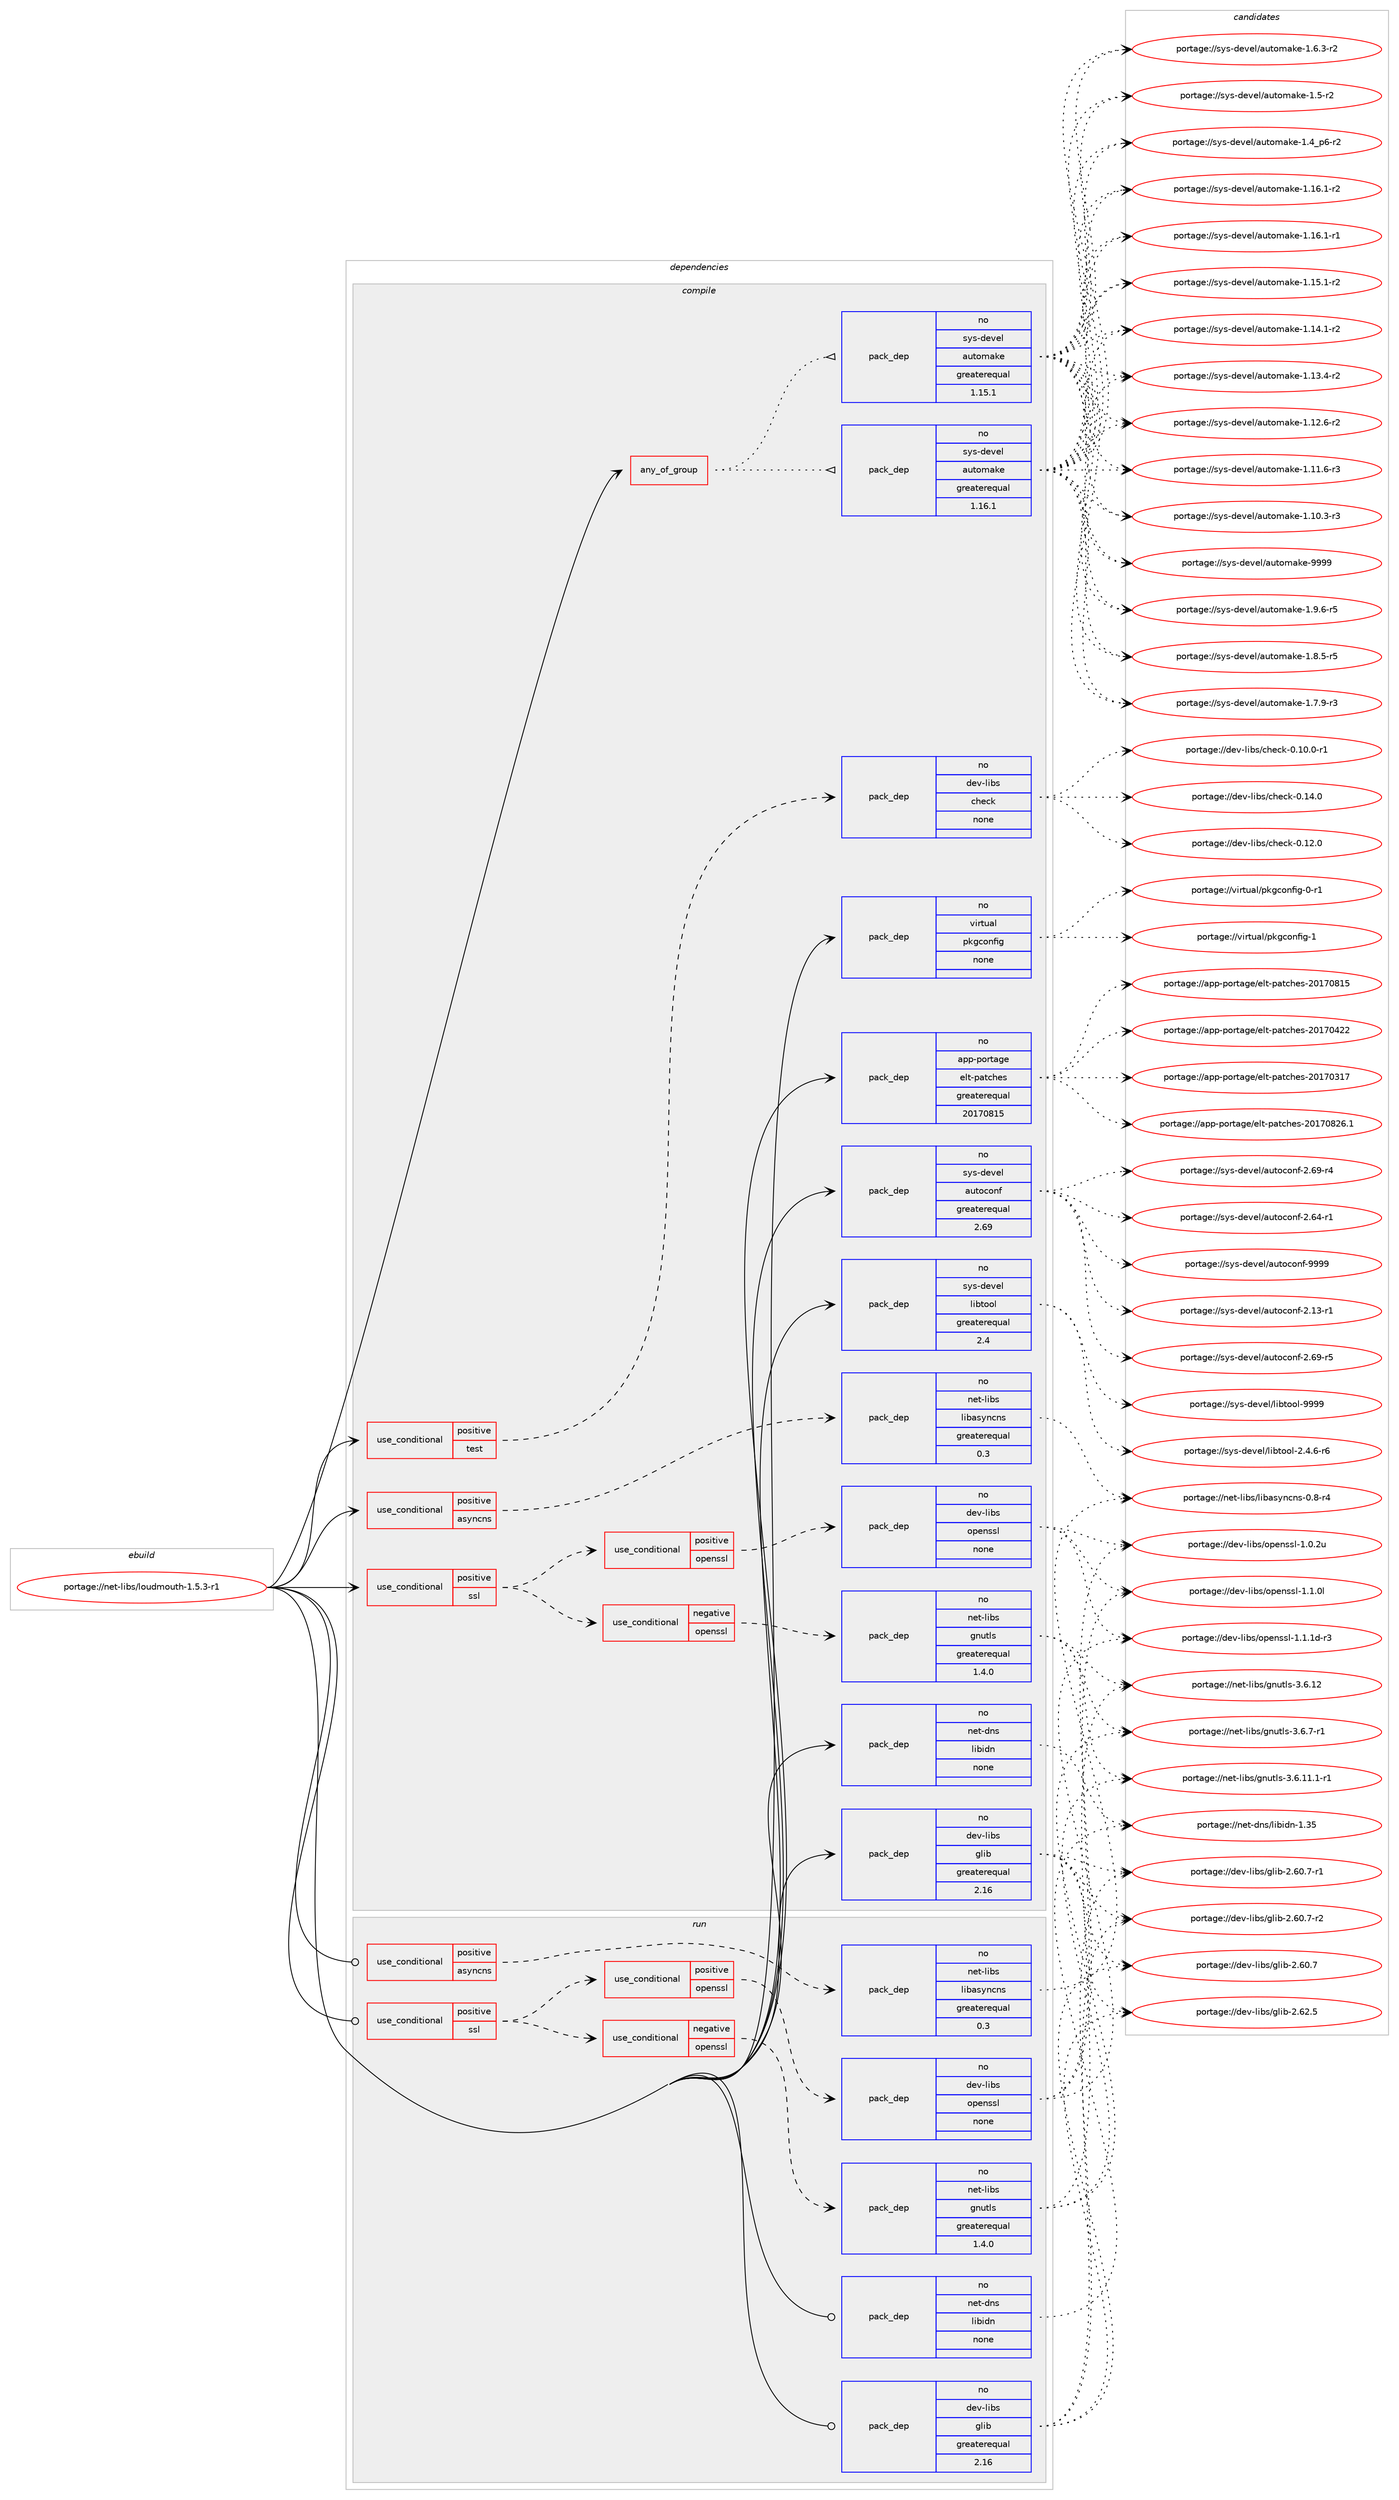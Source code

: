 digraph prolog {

# *************
# Graph options
# *************

newrank=true;
concentrate=true;
compound=true;
graph [rankdir=LR,fontname=Helvetica,fontsize=10,ranksep=1.5];#, ranksep=2.5, nodesep=0.2];
edge  [arrowhead=vee];
node  [fontname=Helvetica,fontsize=10];

# **********
# The ebuild
# **********

subgraph cluster_leftcol {
color=gray;
rank=same;
label=<<i>ebuild</i>>;
id [label="portage://net-libs/loudmouth-1.5.3-r1", color=red, width=4, href="../net-libs/loudmouth-1.5.3-r1.svg"];
}

# ****************
# The dependencies
# ****************

subgraph cluster_midcol {
color=gray;
label=<<i>dependencies</i>>;
subgraph cluster_compile {
fillcolor="#eeeeee";
style=filled;
label=<<i>compile</i>>;
subgraph any1142 {
dependency58500 [label=<<TABLE BORDER="0" CELLBORDER="1" CELLSPACING="0" CELLPADDING="4"><TR><TD CELLPADDING="10">any_of_group</TD></TR></TABLE>>, shape=none, color=red];subgraph pack45720 {
dependency58501 [label=<<TABLE BORDER="0" CELLBORDER="1" CELLSPACING="0" CELLPADDING="4" WIDTH="220"><TR><TD ROWSPAN="6" CELLPADDING="30">pack_dep</TD></TR><TR><TD WIDTH="110">no</TD></TR><TR><TD>sys-devel</TD></TR><TR><TD>automake</TD></TR><TR><TD>greaterequal</TD></TR><TR><TD>1.16.1</TD></TR></TABLE>>, shape=none, color=blue];
}
dependency58500:e -> dependency58501:w [weight=20,style="dotted",arrowhead="oinv"];
subgraph pack45721 {
dependency58502 [label=<<TABLE BORDER="0" CELLBORDER="1" CELLSPACING="0" CELLPADDING="4" WIDTH="220"><TR><TD ROWSPAN="6" CELLPADDING="30">pack_dep</TD></TR><TR><TD WIDTH="110">no</TD></TR><TR><TD>sys-devel</TD></TR><TR><TD>automake</TD></TR><TR><TD>greaterequal</TD></TR><TR><TD>1.15.1</TD></TR></TABLE>>, shape=none, color=blue];
}
dependency58500:e -> dependency58502:w [weight=20,style="dotted",arrowhead="oinv"];
}
id:e -> dependency58500:w [weight=20,style="solid",arrowhead="vee"];
subgraph cond11617 {
dependency58503 [label=<<TABLE BORDER="0" CELLBORDER="1" CELLSPACING="0" CELLPADDING="4"><TR><TD ROWSPAN="3" CELLPADDING="10">use_conditional</TD></TR><TR><TD>positive</TD></TR><TR><TD>asyncns</TD></TR></TABLE>>, shape=none, color=red];
subgraph pack45722 {
dependency58504 [label=<<TABLE BORDER="0" CELLBORDER="1" CELLSPACING="0" CELLPADDING="4" WIDTH="220"><TR><TD ROWSPAN="6" CELLPADDING="30">pack_dep</TD></TR><TR><TD WIDTH="110">no</TD></TR><TR><TD>net-libs</TD></TR><TR><TD>libasyncns</TD></TR><TR><TD>greaterequal</TD></TR><TR><TD>0.3</TD></TR></TABLE>>, shape=none, color=blue];
}
dependency58503:e -> dependency58504:w [weight=20,style="dashed",arrowhead="vee"];
}
id:e -> dependency58503:w [weight=20,style="solid",arrowhead="vee"];
subgraph cond11618 {
dependency58505 [label=<<TABLE BORDER="0" CELLBORDER="1" CELLSPACING="0" CELLPADDING="4"><TR><TD ROWSPAN="3" CELLPADDING="10">use_conditional</TD></TR><TR><TD>positive</TD></TR><TR><TD>ssl</TD></TR></TABLE>>, shape=none, color=red];
subgraph cond11619 {
dependency58506 [label=<<TABLE BORDER="0" CELLBORDER="1" CELLSPACING="0" CELLPADDING="4"><TR><TD ROWSPAN="3" CELLPADDING="10">use_conditional</TD></TR><TR><TD>negative</TD></TR><TR><TD>openssl</TD></TR></TABLE>>, shape=none, color=red];
subgraph pack45723 {
dependency58507 [label=<<TABLE BORDER="0" CELLBORDER="1" CELLSPACING="0" CELLPADDING="4" WIDTH="220"><TR><TD ROWSPAN="6" CELLPADDING="30">pack_dep</TD></TR><TR><TD WIDTH="110">no</TD></TR><TR><TD>net-libs</TD></TR><TR><TD>gnutls</TD></TR><TR><TD>greaterequal</TD></TR><TR><TD>1.4.0</TD></TR></TABLE>>, shape=none, color=blue];
}
dependency58506:e -> dependency58507:w [weight=20,style="dashed",arrowhead="vee"];
}
dependency58505:e -> dependency58506:w [weight=20,style="dashed",arrowhead="vee"];
subgraph cond11620 {
dependency58508 [label=<<TABLE BORDER="0" CELLBORDER="1" CELLSPACING="0" CELLPADDING="4"><TR><TD ROWSPAN="3" CELLPADDING="10">use_conditional</TD></TR><TR><TD>positive</TD></TR><TR><TD>openssl</TD></TR></TABLE>>, shape=none, color=red];
subgraph pack45724 {
dependency58509 [label=<<TABLE BORDER="0" CELLBORDER="1" CELLSPACING="0" CELLPADDING="4" WIDTH="220"><TR><TD ROWSPAN="6" CELLPADDING="30">pack_dep</TD></TR><TR><TD WIDTH="110">no</TD></TR><TR><TD>dev-libs</TD></TR><TR><TD>openssl</TD></TR><TR><TD>none</TD></TR><TR><TD></TD></TR></TABLE>>, shape=none, color=blue];
}
dependency58508:e -> dependency58509:w [weight=20,style="dashed",arrowhead="vee"];
}
dependency58505:e -> dependency58508:w [weight=20,style="dashed",arrowhead="vee"];
}
id:e -> dependency58505:w [weight=20,style="solid",arrowhead="vee"];
subgraph cond11621 {
dependency58510 [label=<<TABLE BORDER="0" CELLBORDER="1" CELLSPACING="0" CELLPADDING="4"><TR><TD ROWSPAN="3" CELLPADDING="10">use_conditional</TD></TR><TR><TD>positive</TD></TR><TR><TD>test</TD></TR></TABLE>>, shape=none, color=red];
subgraph pack45725 {
dependency58511 [label=<<TABLE BORDER="0" CELLBORDER="1" CELLSPACING="0" CELLPADDING="4" WIDTH="220"><TR><TD ROWSPAN="6" CELLPADDING="30">pack_dep</TD></TR><TR><TD WIDTH="110">no</TD></TR><TR><TD>dev-libs</TD></TR><TR><TD>check</TD></TR><TR><TD>none</TD></TR><TR><TD></TD></TR></TABLE>>, shape=none, color=blue];
}
dependency58510:e -> dependency58511:w [weight=20,style="dashed",arrowhead="vee"];
}
id:e -> dependency58510:w [weight=20,style="solid",arrowhead="vee"];
subgraph pack45726 {
dependency58512 [label=<<TABLE BORDER="0" CELLBORDER="1" CELLSPACING="0" CELLPADDING="4" WIDTH="220"><TR><TD ROWSPAN="6" CELLPADDING="30">pack_dep</TD></TR><TR><TD WIDTH="110">no</TD></TR><TR><TD>app-portage</TD></TR><TR><TD>elt-patches</TD></TR><TR><TD>greaterequal</TD></TR><TR><TD>20170815</TD></TR></TABLE>>, shape=none, color=blue];
}
id:e -> dependency58512:w [weight=20,style="solid",arrowhead="vee"];
subgraph pack45727 {
dependency58513 [label=<<TABLE BORDER="0" CELLBORDER="1" CELLSPACING="0" CELLPADDING="4" WIDTH="220"><TR><TD ROWSPAN="6" CELLPADDING="30">pack_dep</TD></TR><TR><TD WIDTH="110">no</TD></TR><TR><TD>dev-libs</TD></TR><TR><TD>glib</TD></TR><TR><TD>greaterequal</TD></TR><TR><TD>2.16</TD></TR></TABLE>>, shape=none, color=blue];
}
id:e -> dependency58513:w [weight=20,style="solid",arrowhead="vee"];
subgraph pack45728 {
dependency58514 [label=<<TABLE BORDER="0" CELLBORDER="1" CELLSPACING="0" CELLPADDING="4" WIDTH="220"><TR><TD ROWSPAN="6" CELLPADDING="30">pack_dep</TD></TR><TR><TD WIDTH="110">no</TD></TR><TR><TD>net-dns</TD></TR><TR><TD>libidn</TD></TR><TR><TD>none</TD></TR><TR><TD></TD></TR></TABLE>>, shape=none, color=blue];
}
id:e -> dependency58514:w [weight=20,style="solid",arrowhead="vee"];
subgraph pack45729 {
dependency58515 [label=<<TABLE BORDER="0" CELLBORDER="1" CELLSPACING="0" CELLPADDING="4" WIDTH="220"><TR><TD ROWSPAN="6" CELLPADDING="30">pack_dep</TD></TR><TR><TD WIDTH="110">no</TD></TR><TR><TD>sys-devel</TD></TR><TR><TD>autoconf</TD></TR><TR><TD>greaterequal</TD></TR><TR><TD>2.69</TD></TR></TABLE>>, shape=none, color=blue];
}
id:e -> dependency58515:w [weight=20,style="solid",arrowhead="vee"];
subgraph pack45730 {
dependency58516 [label=<<TABLE BORDER="0" CELLBORDER="1" CELLSPACING="0" CELLPADDING="4" WIDTH="220"><TR><TD ROWSPAN="6" CELLPADDING="30">pack_dep</TD></TR><TR><TD WIDTH="110">no</TD></TR><TR><TD>sys-devel</TD></TR><TR><TD>libtool</TD></TR><TR><TD>greaterequal</TD></TR><TR><TD>2.4</TD></TR></TABLE>>, shape=none, color=blue];
}
id:e -> dependency58516:w [weight=20,style="solid",arrowhead="vee"];
subgraph pack45731 {
dependency58517 [label=<<TABLE BORDER="0" CELLBORDER="1" CELLSPACING="0" CELLPADDING="4" WIDTH="220"><TR><TD ROWSPAN="6" CELLPADDING="30">pack_dep</TD></TR><TR><TD WIDTH="110">no</TD></TR><TR><TD>virtual</TD></TR><TR><TD>pkgconfig</TD></TR><TR><TD>none</TD></TR><TR><TD></TD></TR></TABLE>>, shape=none, color=blue];
}
id:e -> dependency58517:w [weight=20,style="solid",arrowhead="vee"];
}
subgraph cluster_compileandrun {
fillcolor="#eeeeee";
style=filled;
label=<<i>compile and run</i>>;
}
subgraph cluster_run {
fillcolor="#eeeeee";
style=filled;
label=<<i>run</i>>;
subgraph cond11622 {
dependency58518 [label=<<TABLE BORDER="0" CELLBORDER="1" CELLSPACING="0" CELLPADDING="4"><TR><TD ROWSPAN="3" CELLPADDING="10">use_conditional</TD></TR><TR><TD>positive</TD></TR><TR><TD>asyncns</TD></TR></TABLE>>, shape=none, color=red];
subgraph pack45732 {
dependency58519 [label=<<TABLE BORDER="0" CELLBORDER="1" CELLSPACING="0" CELLPADDING="4" WIDTH="220"><TR><TD ROWSPAN="6" CELLPADDING="30">pack_dep</TD></TR><TR><TD WIDTH="110">no</TD></TR><TR><TD>net-libs</TD></TR><TR><TD>libasyncns</TD></TR><TR><TD>greaterequal</TD></TR><TR><TD>0.3</TD></TR></TABLE>>, shape=none, color=blue];
}
dependency58518:e -> dependency58519:w [weight=20,style="dashed",arrowhead="vee"];
}
id:e -> dependency58518:w [weight=20,style="solid",arrowhead="odot"];
subgraph cond11623 {
dependency58520 [label=<<TABLE BORDER="0" CELLBORDER="1" CELLSPACING="0" CELLPADDING="4"><TR><TD ROWSPAN="3" CELLPADDING="10">use_conditional</TD></TR><TR><TD>positive</TD></TR><TR><TD>ssl</TD></TR></TABLE>>, shape=none, color=red];
subgraph cond11624 {
dependency58521 [label=<<TABLE BORDER="0" CELLBORDER="1" CELLSPACING="0" CELLPADDING="4"><TR><TD ROWSPAN="3" CELLPADDING="10">use_conditional</TD></TR><TR><TD>negative</TD></TR><TR><TD>openssl</TD></TR></TABLE>>, shape=none, color=red];
subgraph pack45733 {
dependency58522 [label=<<TABLE BORDER="0" CELLBORDER="1" CELLSPACING="0" CELLPADDING="4" WIDTH="220"><TR><TD ROWSPAN="6" CELLPADDING="30">pack_dep</TD></TR><TR><TD WIDTH="110">no</TD></TR><TR><TD>net-libs</TD></TR><TR><TD>gnutls</TD></TR><TR><TD>greaterequal</TD></TR><TR><TD>1.4.0</TD></TR></TABLE>>, shape=none, color=blue];
}
dependency58521:e -> dependency58522:w [weight=20,style="dashed",arrowhead="vee"];
}
dependency58520:e -> dependency58521:w [weight=20,style="dashed",arrowhead="vee"];
subgraph cond11625 {
dependency58523 [label=<<TABLE BORDER="0" CELLBORDER="1" CELLSPACING="0" CELLPADDING="4"><TR><TD ROWSPAN="3" CELLPADDING="10">use_conditional</TD></TR><TR><TD>positive</TD></TR><TR><TD>openssl</TD></TR></TABLE>>, shape=none, color=red];
subgraph pack45734 {
dependency58524 [label=<<TABLE BORDER="0" CELLBORDER="1" CELLSPACING="0" CELLPADDING="4" WIDTH="220"><TR><TD ROWSPAN="6" CELLPADDING="30">pack_dep</TD></TR><TR><TD WIDTH="110">no</TD></TR><TR><TD>dev-libs</TD></TR><TR><TD>openssl</TD></TR><TR><TD>none</TD></TR><TR><TD></TD></TR></TABLE>>, shape=none, color=blue];
}
dependency58523:e -> dependency58524:w [weight=20,style="dashed",arrowhead="vee"];
}
dependency58520:e -> dependency58523:w [weight=20,style="dashed",arrowhead="vee"];
}
id:e -> dependency58520:w [weight=20,style="solid",arrowhead="odot"];
subgraph pack45735 {
dependency58525 [label=<<TABLE BORDER="0" CELLBORDER="1" CELLSPACING="0" CELLPADDING="4" WIDTH="220"><TR><TD ROWSPAN="6" CELLPADDING="30">pack_dep</TD></TR><TR><TD WIDTH="110">no</TD></TR><TR><TD>dev-libs</TD></TR><TR><TD>glib</TD></TR><TR><TD>greaterequal</TD></TR><TR><TD>2.16</TD></TR></TABLE>>, shape=none, color=blue];
}
id:e -> dependency58525:w [weight=20,style="solid",arrowhead="odot"];
subgraph pack45736 {
dependency58526 [label=<<TABLE BORDER="0" CELLBORDER="1" CELLSPACING="0" CELLPADDING="4" WIDTH="220"><TR><TD ROWSPAN="6" CELLPADDING="30">pack_dep</TD></TR><TR><TD WIDTH="110">no</TD></TR><TR><TD>net-dns</TD></TR><TR><TD>libidn</TD></TR><TR><TD>none</TD></TR><TR><TD></TD></TR></TABLE>>, shape=none, color=blue];
}
id:e -> dependency58526:w [weight=20,style="solid",arrowhead="odot"];
}
}

# **************
# The candidates
# **************

subgraph cluster_choices {
rank=same;
color=gray;
label=<<i>candidates</i>>;

subgraph choice45720 {
color=black;
nodesep=1;
choice115121115451001011181011084797117116111109971071014557575757 [label="portage://sys-devel/automake-9999", color=red, width=4,href="../sys-devel/automake-9999.svg"];
choice115121115451001011181011084797117116111109971071014549465746544511453 [label="portage://sys-devel/automake-1.9.6-r5", color=red, width=4,href="../sys-devel/automake-1.9.6-r5.svg"];
choice115121115451001011181011084797117116111109971071014549465646534511453 [label="portage://sys-devel/automake-1.8.5-r5", color=red, width=4,href="../sys-devel/automake-1.8.5-r5.svg"];
choice115121115451001011181011084797117116111109971071014549465546574511451 [label="portage://sys-devel/automake-1.7.9-r3", color=red, width=4,href="../sys-devel/automake-1.7.9-r3.svg"];
choice115121115451001011181011084797117116111109971071014549465446514511450 [label="portage://sys-devel/automake-1.6.3-r2", color=red, width=4,href="../sys-devel/automake-1.6.3-r2.svg"];
choice11512111545100101118101108479711711611110997107101454946534511450 [label="portage://sys-devel/automake-1.5-r2", color=red, width=4,href="../sys-devel/automake-1.5-r2.svg"];
choice115121115451001011181011084797117116111109971071014549465295112544511450 [label="portage://sys-devel/automake-1.4_p6-r2", color=red, width=4,href="../sys-devel/automake-1.4_p6-r2.svg"];
choice11512111545100101118101108479711711611110997107101454946495446494511450 [label="portage://sys-devel/automake-1.16.1-r2", color=red, width=4,href="../sys-devel/automake-1.16.1-r2.svg"];
choice11512111545100101118101108479711711611110997107101454946495446494511449 [label="portage://sys-devel/automake-1.16.1-r1", color=red, width=4,href="../sys-devel/automake-1.16.1-r1.svg"];
choice11512111545100101118101108479711711611110997107101454946495346494511450 [label="portage://sys-devel/automake-1.15.1-r2", color=red, width=4,href="../sys-devel/automake-1.15.1-r2.svg"];
choice11512111545100101118101108479711711611110997107101454946495246494511450 [label="portage://sys-devel/automake-1.14.1-r2", color=red, width=4,href="../sys-devel/automake-1.14.1-r2.svg"];
choice11512111545100101118101108479711711611110997107101454946495146524511450 [label="portage://sys-devel/automake-1.13.4-r2", color=red, width=4,href="../sys-devel/automake-1.13.4-r2.svg"];
choice11512111545100101118101108479711711611110997107101454946495046544511450 [label="portage://sys-devel/automake-1.12.6-r2", color=red, width=4,href="../sys-devel/automake-1.12.6-r2.svg"];
choice11512111545100101118101108479711711611110997107101454946494946544511451 [label="portage://sys-devel/automake-1.11.6-r3", color=red, width=4,href="../sys-devel/automake-1.11.6-r3.svg"];
choice11512111545100101118101108479711711611110997107101454946494846514511451 [label="portage://sys-devel/automake-1.10.3-r3", color=red, width=4,href="../sys-devel/automake-1.10.3-r3.svg"];
dependency58501:e -> choice115121115451001011181011084797117116111109971071014557575757:w [style=dotted,weight="100"];
dependency58501:e -> choice115121115451001011181011084797117116111109971071014549465746544511453:w [style=dotted,weight="100"];
dependency58501:e -> choice115121115451001011181011084797117116111109971071014549465646534511453:w [style=dotted,weight="100"];
dependency58501:e -> choice115121115451001011181011084797117116111109971071014549465546574511451:w [style=dotted,weight="100"];
dependency58501:e -> choice115121115451001011181011084797117116111109971071014549465446514511450:w [style=dotted,weight="100"];
dependency58501:e -> choice11512111545100101118101108479711711611110997107101454946534511450:w [style=dotted,weight="100"];
dependency58501:e -> choice115121115451001011181011084797117116111109971071014549465295112544511450:w [style=dotted,weight="100"];
dependency58501:e -> choice11512111545100101118101108479711711611110997107101454946495446494511450:w [style=dotted,weight="100"];
dependency58501:e -> choice11512111545100101118101108479711711611110997107101454946495446494511449:w [style=dotted,weight="100"];
dependency58501:e -> choice11512111545100101118101108479711711611110997107101454946495346494511450:w [style=dotted,weight="100"];
dependency58501:e -> choice11512111545100101118101108479711711611110997107101454946495246494511450:w [style=dotted,weight="100"];
dependency58501:e -> choice11512111545100101118101108479711711611110997107101454946495146524511450:w [style=dotted,weight="100"];
dependency58501:e -> choice11512111545100101118101108479711711611110997107101454946495046544511450:w [style=dotted,weight="100"];
dependency58501:e -> choice11512111545100101118101108479711711611110997107101454946494946544511451:w [style=dotted,weight="100"];
dependency58501:e -> choice11512111545100101118101108479711711611110997107101454946494846514511451:w [style=dotted,weight="100"];
}
subgraph choice45721 {
color=black;
nodesep=1;
choice115121115451001011181011084797117116111109971071014557575757 [label="portage://sys-devel/automake-9999", color=red, width=4,href="../sys-devel/automake-9999.svg"];
choice115121115451001011181011084797117116111109971071014549465746544511453 [label="portage://sys-devel/automake-1.9.6-r5", color=red, width=4,href="../sys-devel/automake-1.9.6-r5.svg"];
choice115121115451001011181011084797117116111109971071014549465646534511453 [label="portage://sys-devel/automake-1.8.5-r5", color=red, width=4,href="../sys-devel/automake-1.8.5-r5.svg"];
choice115121115451001011181011084797117116111109971071014549465546574511451 [label="portage://sys-devel/automake-1.7.9-r3", color=red, width=4,href="../sys-devel/automake-1.7.9-r3.svg"];
choice115121115451001011181011084797117116111109971071014549465446514511450 [label="portage://sys-devel/automake-1.6.3-r2", color=red, width=4,href="../sys-devel/automake-1.6.3-r2.svg"];
choice11512111545100101118101108479711711611110997107101454946534511450 [label="portage://sys-devel/automake-1.5-r2", color=red, width=4,href="../sys-devel/automake-1.5-r2.svg"];
choice115121115451001011181011084797117116111109971071014549465295112544511450 [label="portage://sys-devel/automake-1.4_p6-r2", color=red, width=4,href="../sys-devel/automake-1.4_p6-r2.svg"];
choice11512111545100101118101108479711711611110997107101454946495446494511450 [label="portage://sys-devel/automake-1.16.1-r2", color=red, width=4,href="../sys-devel/automake-1.16.1-r2.svg"];
choice11512111545100101118101108479711711611110997107101454946495446494511449 [label="portage://sys-devel/automake-1.16.1-r1", color=red, width=4,href="../sys-devel/automake-1.16.1-r1.svg"];
choice11512111545100101118101108479711711611110997107101454946495346494511450 [label="portage://sys-devel/automake-1.15.1-r2", color=red, width=4,href="../sys-devel/automake-1.15.1-r2.svg"];
choice11512111545100101118101108479711711611110997107101454946495246494511450 [label="portage://sys-devel/automake-1.14.1-r2", color=red, width=4,href="../sys-devel/automake-1.14.1-r2.svg"];
choice11512111545100101118101108479711711611110997107101454946495146524511450 [label="portage://sys-devel/automake-1.13.4-r2", color=red, width=4,href="../sys-devel/automake-1.13.4-r2.svg"];
choice11512111545100101118101108479711711611110997107101454946495046544511450 [label="portage://sys-devel/automake-1.12.6-r2", color=red, width=4,href="../sys-devel/automake-1.12.6-r2.svg"];
choice11512111545100101118101108479711711611110997107101454946494946544511451 [label="portage://sys-devel/automake-1.11.6-r3", color=red, width=4,href="../sys-devel/automake-1.11.6-r3.svg"];
choice11512111545100101118101108479711711611110997107101454946494846514511451 [label="portage://sys-devel/automake-1.10.3-r3", color=red, width=4,href="../sys-devel/automake-1.10.3-r3.svg"];
dependency58502:e -> choice115121115451001011181011084797117116111109971071014557575757:w [style=dotted,weight="100"];
dependency58502:e -> choice115121115451001011181011084797117116111109971071014549465746544511453:w [style=dotted,weight="100"];
dependency58502:e -> choice115121115451001011181011084797117116111109971071014549465646534511453:w [style=dotted,weight="100"];
dependency58502:e -> choice115121115451001011181011084797117116111109971071014549465546574511451:w [style=dotted,weight="100"];
dependency58502:e -> choice115121115451001011181011084797117116111109971071014549465446514511450:w [style=dotted,weight="100"];
dependency58502:e -> choice11512111545100101118101108479711711611110997107101454946534511450:w [style=dotted,weight="100"];
dependency58502:e -> choice115121115451001011181011084797117116111109971071014549465295112544511450:w [style=dotted,weight="100"];
dependency58502:e -> choice11512111545100101118101108479711711611110997107101454946495446494511450:w [style=dotted,weight="100"];
dependency58502:e -> choice11512111545100101118101108479711711611110997107101454946495446494511449:w [style=dotted,weight="100"];
dependency58502:e -> choice11512111545100101118101108479711711611110997107101454946495346494511450:w [style=dotted,weight="100"];
dependency58502:e -> choice11512111545100101118101108479711711611110997107101454946495246494511450:w [style=dotted,weight="100"];
dependency58502:e -> choice11512111545100101118101108479711711611110997107101454946495146524511450:w [style=dotted,weight="100"];
dependency58502:e -> choice11512111545100101118101108479711711611110997107101454946495046544511450:w [style=dotted,weight="100"];
dependency58502:e -> choice11512111545100101118101108479711711611110997107101454946494946544511451:w [style=dotted,weight="100"];
dependency58502:e -> choice11512111545100101118101108479711711611110997107101454946494846514511451:w [style=dotted,weight="100"];
}
subgraph choice45722 {
color=black;
nodesep=1;
choice110101116451081059811547108105989711512111099110115454846564511452 [label="portage://net-libs/libasyncns-0.8-r4", color=red, width=4,href="../net-libs/libasyncns-0.8-r4.svg"];
dependency58504:e -> choice110101116451081059811547108105989711512111099110115454846564511452:w [style=dotted,weight="100"];
}
subgraph choice45723 {
color=black;
nodesep=1;
choice1101011164510810598115471031101171161081154551465446554511449 [label="portage://net-libs/gnutls-3.6.7-r1", color=red, width=4,href="../net-libs/gnutls-3.6.7-r1.svg"];
choice11010111645108105981154710311011711610811545514654464950 [label="portage://net-libs/gnutls-3.6.12", color=red, width=4,href="../net-libs/gnutls-3.6.12.svg"];
choice1101011164510810598115471031101171161081154551465446494946494511449 [label="portage://net-libs/gnutls-3.6.11.1-r1", color=red, width=4,href="../net-libs/gnutls-3.6.11.1-r1.svg"];
dependency58507:e -> choice1101011164510810598115471031101171161081154551465446554511449:w [style=dotted,weight="100"];
dependency58507:e -> choice11010111645108105981154710311011711610811545514654464950:w [style=dotted,weight="100"];
dependency58507:e -> choice1101011164510810598115471031101171161081154551465446494946494511449:w [style=dotted,weight="100"];
}
subgraph choice45724 {
color=black;
nodesep=1;
choice1001011184510810598115471111121011101151151084549464946491004511451 [label="portage://dev-libs/openssl-1.1.1d-r3", color=red, width=4,href="../dev-libs/openssl-1.1.1d-r3.svg"];
choice100101118451081059811547111112101110115115108454946494648108 [label="portage://dev-libs/openssl-1.1.0l", color=red, width=4,href="../dev-libs/openssl-1.1.0l.svg"];
choice100101118451081059811547111112101110115115108454946484650117 [label="portage://dev-libs/openssl-1.0.2u", color=red, width=4,href="../dev-libs/openssl-1.0.2u.svg"];
dependency58509:e -> choice1001011184510810598115471111121011101151151084549464946491004511451:w [style=dotted,weight="100"];
dependency58509:e -> choice100101118451081059811547111112101110115115108454946494648108:w [style=dotted,weight="100"];
dependency58509:e -> choice100101118451081059811547111112101110115115108454946484650117:w [style=dotted,weight="100"];
}
subgraph choice45725 {
color=black;
nodesep=1;
choice100101118451081059811547991041019910745484649524648 [label="portage://dev-libs/check-0.14.0", color=red, width=4,href="../dev-libs/check-0.14.0.svg"];
choice100101118451081059811547991041019910745484649504648 [label="portage://dev-libs/check-0.12.0", color=red, width=4,href="../dev-libs/check-0.12.0.svg"];
choice1001011184510810598115479910410199107454846494846484511449 [label="portage://dev-libs/check-0.10.0-r1", color=red, width=4,href="../dev-libs/check-0.10.0-r1.svg"];
dependency58511:e -> choice100101118451081059811547991041019910745484649524648:w [style=dotted,weight="100"];
dependency58511:e -> choice100101118451081059811547991041019910745484649504648:w [style=dotted,weight="100"];
dependency58511:e -> choice1001011184510810598115479910410199107454846494846484511449:w [style=dotted,weight="100"];
}
subgraph choice45726 {
color=black;
nodesep=1;
choice971121124511211111411697103101471011081164511297116991041011154550484955485650544649 [label="portage://app-portage/elt-patches-20170826.1", color=red, width=4,href="../app-portage/elt-patches-20170826.1.svg"];
choice97112112451121111141169710310147101108116451129711699104101115455048495548564953 [label="portage://app-portage/elt-patches-20170815", color=red, width=4,href="../app-portage/elt-patches-20170815.svg"];
choice97112112451121111141169710310147101108116451129711699104101115455048495548525050 [label="portage://app-portage/elt-patches-20170422", color=red, width=4,href="../app-portage/elt-patches-20170422.svg"];
choice97112112451121111141169710310147101108116451129711699104101115455048495548514955 [label="portage://app-portage/elt-patches-20170317", color=red, width=4,href="../app-portage/elt-patches-20170317.svg"];
dependency58512:e -> choice971121124511211111411697103101471011081164511297116991041011154550484955485650544649:w [style=dotted,weight="100"];
dependency58512:e -> choice97112112451121111141169710310147101108116451129711699104101115455048495548564953:w [style=dotted,weight="100"];
dependency58512:e -> choice97112112451121111141169710310147101108116451129711699104101115455048495548525050:w [style=dotted,weight="100"];
dependency58512:e -> choice97112112451121111141169710310147101108116451129711699104101115455048495548514955:w [style=dotted,weight="100"];
}
subgraph choice45727 {
color=black;
nodesep=1;
choice1001011184510810598115471031081059845504654504653 [label="portage://dev-libs/glib-2.62.5", color=red, width=4,href="../dev-libs/glib-2.62.5.svg"];
choice10010111845108105981154710310810598455046544846554511450 [label="portage://dev-libs/glib-2.60.7-r2", color=red, width=4,href="../dev-libs/glib-2.60.7-r2.svg"];
choice10010111845108105981154710310810598455046544846554511449 [label="portage://dev-libs/glib-2.60.7-r1", color=red, width=4,href="../dev-libs/glib-2.60.7-r1.svg"];
choice1001011184510810598115471031081059845504654484655 [label="portage://dev-libs/glib-2.60.7", color=red, width=4,href="../dev-libs/glib-2.60.7.svg"];
dependency58513:e -> choice1001011184510810598115471031081059845504654504653:w [style=dotted,weight="100"];
dependency58513:e -> choice10010111845108105981154710310810598455046544846554511450:w [style=dotted,weight="100"];
dependency58513:e -> choice10010111845108105981154710310810598455046544846554511449:w [style=dotted,weight="100"];
dependency58513:e -> choice1001011184510810598115471031081059845504654484655:w [style=dotted,weight="100"];
}
subgraph choice45728 {
color=black;
nodesep=1;
choice1101011164510011011547108105981051001104549465153 [label="portage://net-dns/libidn-1.35", color=red, width=4,href="../net-dns/libidn-1.35.svg"];
dependency58514:e -> choice1101011164510011011547108105981051001104549465153:w [style=dotted,weight="100"];
}
subgraph choice45729 {
color=black;
nodesep=1;
choice115121115451001011181011084797117116111991111101024557575757 [label="portage://sys-devel/autoconf-9999", color=red, width=4,href="../sys-devel/autoconf-9999.svg"];
choice1151211154510010111810110847971171161119911111010245504654574511453 [label="portage://sys-devel/autoconf-2.69-r5", color=red, width=4,href="../sys-devel/autoconf-2.69-r5.svg"];
choice1151211154510010111810110847971171161119911111010245504654574511452 [label="portage://sys-devel/autoconf-2.69-r4", color=red, width=4,href="../sys-devel/autoconf-2.69-r4.svg"];
choice1151211154510010111810110847971171161119911111010245504654524511449 [label="portage://sys-devel/autoconf-2.64-r1", color=red, width=4,href="../sys-devel/autoconf-2.64-r1.svg"];
choice1151211154510010111810110847971171161119911111010245504649514511449 [label="portage://sys-devel/autoconf-2.13-r1", color=red, width=4,href="../sys-devel/autoconf-2.13-r1.svg"];
dependency58515:e -> choice115121115451001011181011084797117116111991111101024557575757:w [style=dotted,weight="100"];
dependency58515:e -> choice1151211154510010111810110847971171161119911111010245504654574511453:w [style=dotted,weight="100"];
dependency58515:e -> choice1151211154510010111810110847971171161119911111010245504654574511452:w [style=dotted,weight="100"];
dependency58515:e -> choice1151211154510010111810110847971171161119911111010245504654524511449:w [style=dotted,weight="100"];
dependency58515:e -> choice1151211154510010111810110847971171161119911111010245504649514511449:w [style=dotted,weight="100"];
}
subgraph choice45730 {
color=black;
nodesep=1;
choice1151211154510010111810110847108105981161111111084557575757 [label="portage://sys-devel/libtool-9999", color=red, width=4,href="../sys-devel/libtool-9999.svg"];
choice1151211154510010111810110847108105981161111111084550465246544511454 [label="portage://sys-devel/libtool-2.4.6-r6", color=red, width=4,href="../sys-devel/libtool-2.4.6-r6.svg"];
dependency58516:e -> choice1151211154510010111810110847108105981161111111084557575757:w [style=dotted,weight="100"];
dependency58516:e -> choice1151211154510010111810110847108105981161111111084550465246544511454:w [style=dotted,weight="100"];
}
subgraph choice45731 {
color=black;
nodesep=1;
choice1181051141161179710847112107103991111101021051034549 [label="portage://virtual/pkgconfig-1", color=red, width=4,href="../virtual/pkgconfig-1.svg"];
choice11810511411611797108471121071039911111010210510345484511449 [label="portage://virtual/pkgconfig-0-r1", color=red, width=4,href="../virtual/pkgconfig-0-r1.svg"];
dependency58517:e -> choice1181051141161179710847112107103991111101021051034549:w [style=dotted,weight="100"];
dependency58517:e -> choice11810511411611797108471121071039911111010210510345484511449:w [style=dotted,weight="100"];
}
subgraph choice45732 {
color=black;
nodesep=1;
choice110101116451081059811547108105989711512111099110115454846564511452 [label="portage://net-libs/libasyncns-0.8-r4", color=red, width=4,href="../net-libs/libasyncns-0.8-r4.svg"];
dependency58519:e -> choice110101116451081059811547108105989711512111099110115454846564511452:w [style=dotted,weight="100"];
}
subgraph choice45733 {
color=black;
nodesep=1;
choice1101011164510810598115471031101171161081154551465446554511449 [label="portage://net-libs/gnutls-3.6.7-r1", color=red, width=4,href="../net-libs/gnutls-3.6.7-r1.svg"];
choice11010111645108105981154710311011711610811545514654464950 [label="portage://net-libs/gnutls-3.6.12", color=red, width=4,href="../net-libs/gnutls-3.6.12.svg"];
choice1101011164510810598115471031101171161081154551465446494946494511449 [label="portage://net-libs/gnutls-3.6.11.1-r1", color=red, width=4,href="../net-libs/gnutls-3.6.11.1-r1.svg"];
dependency58522:e -> choice1101011164510810598115471031101171161081154551465446554511449:w [style=dotted,weight="100"];
dependency58522:e -> choice11010111645108105981154710311011711610811545514654464950:w [style=dotted,weight="100"];
dependency58522:e -> choice1101011164510810598115471031101171161081154551465446494946494511449:w [style=dotted,weight="100"];
}
subgraph choice45734 {
color=black;
nodesep=1;
choice1001011184510810598115471111121011101151151084549464946491004511451 [label="portage://dev-libs/openssl-1.1.1d-r3", color=red, width=4,href="../dev-libs/openssl-1.1.1d-r3.svg"];
choice100101118451081059811547111112101110115115108454946494648108 [label="portage://dev-libs/openssl-1.1.0l", color=red, width=4,href="../dev-libs/openssl-1.1.0l.svg"];
choice100101118451081059811547111112101110115115108454946484650117 [label="portage://dev-libs/openssl-1.0.2u", color=red, width=4,href="../dev-libs/openssl-1.0.2u.svg"];
dependency58524:e -> choice1001011184510810598115471111121011101151151084549464946491004511451:w [style=dotted,weight="100"];
dependency58524:e -> choice100101118451081059811547111112101110115115108454946494648108:w [style=dotted,weight="100"];
dependency58524:e -> choice100101118451081059811547111112101110115115108454946484650117:w [style=dotted,weight="100"];
}
subgraph choice45735 {
color=black;
nodesep=1;
choice1001011184510810598115471031081059845504654504653 [label="portage://dev-libs/glib-2.62.5", color=red, width=4,href="../dev-libs/glib-2.62.5.svg"];
choice10010111845108105981154710310810598455046544846554511450 [label="portage://dev-libs/glib-2.60.7-r2", color=red, width=4,href="../dev-libs/glib-2.60.7-r2.svg"];
choice10010111845108105981154710310810598455046544846554511449 [label="portage://dev-libs/glib-2.60.7-r1", color=red, width=4,href="../dev-libs/glib-2.60.7-r1.svg"];
choice1001011184510810598115471031081059845504654484655 [label="portage://dev-libs/glib-2.60.7", color=red, width=4,href="../dev-libs/glib-2.60.7.svg"];
dependency58525:e -> choice1001011184510810598115471031081059845504654504653:w [style=dotted,weight="100"];
dependency58525:e -> choice10010111845108105981154710310810598455046544846554511450:w [style=dotted,weight="100"];
dependency58525:e -> choice10010111845108105981154710310810598455046544846554511449:w [style=dotted,weight="100"];
dependency58525:e -> choice1001011184510810598115471031081059845504654484655:w [style=dotted,weight="100"];
}
subgraph choice45736 {
color=black;
nodesep=1;
choice1101011164510011011547108105981051001104549465153 [label="portage://net-dns/libidn-1.35", color=red, width=4,href="../net-dns/libidn-1.35.svg"];
dependency58526:e -> choice1101011164510011011547108105981051001104549465153:w [style=dotted,weight="100"];
}
}

}
